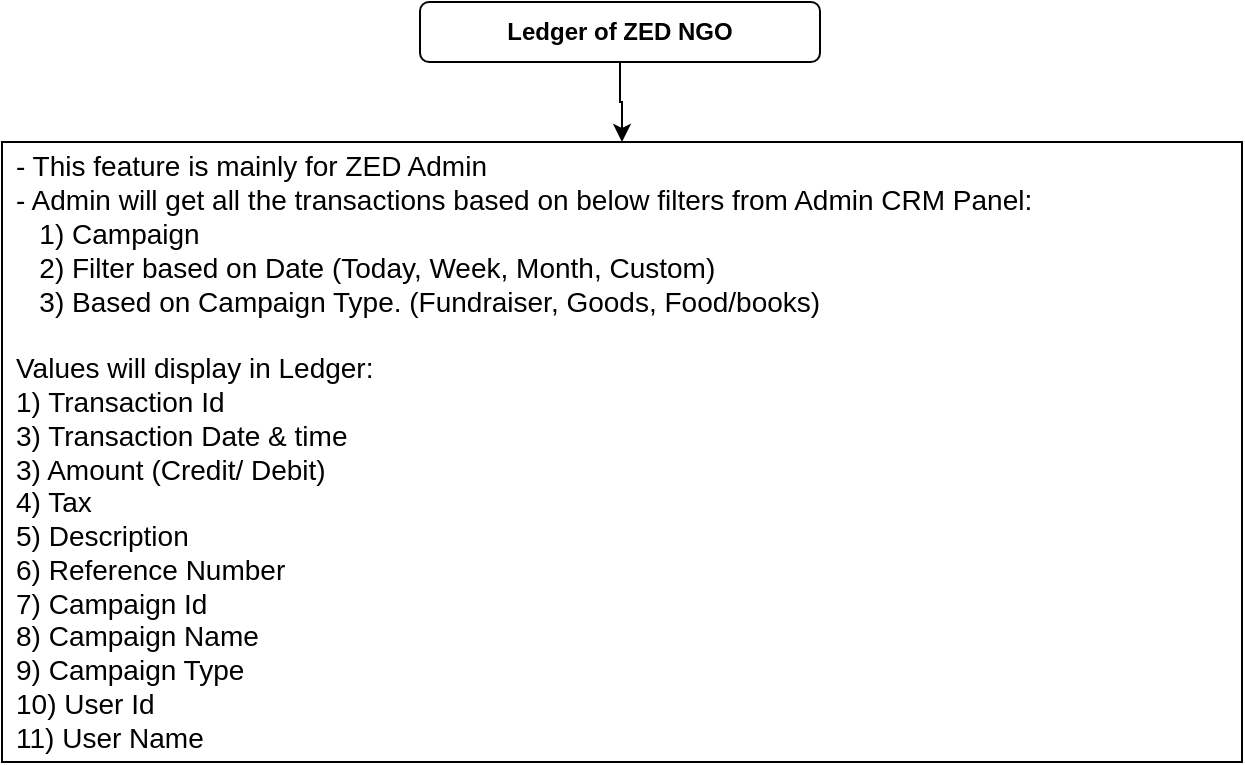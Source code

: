 <mxfile version="13.10.0" type="device"><diagram id="6Ccp86T6GnF2GHlIK3uv" name="Page-1"><mxGraphModel dx="1186" dy="636" grid="1" gridSize="10" guides="1" tooltips="1" connect="1" arrows="1" fold="1" page="1" pageScale="1" pageWidth="827" pageHeight="1169" math="0" shadow="0"><root><mxCell id="0"/><mxCell id="1" parent="0"/><mxCell id="Cf8RTDKfwlAdFZ5SLpTj-3" value="" style="edgeStyle=orthogonalEdgeStyle;rounded=0;orthogonalLoop=1;jettySize=auto;html=1;" parent="1" source="Cf8RTDKfwlAdFZ5SLpTj-1" target="Cf8RTDKfwlAdFZ5SLpTj-2" edge="1"><mxGeometry relative="1" as="geometry"/></mxCell><mxCell id="Cf8RTDKfwlAdFZ5SLpTj-1" value="&lt;b&gt;Ledger of ZED NGO&lt;/b&gt;" style="rounded=1;whiteSpace=wrap;html=1;" parent="1" vertex="1"><mxGeometry x="320" y="30" width="200" height="30" as="geometry"/></mxCell><mxCell id="Cf8RTDKfwlAdFZ5SLpTj-2" value="&lt;font style=&quot;font-size: 14px&quot;&gt;- This feature is mainly for ZED Admin&lt;br&gt;- Admin will get all the transactions based on below filters from Admin CRM Panel:&lt;br&gt;&amp;nbsp; &amp;nbsp;1) Campaign&lt;br&gt;&amp;nbsp; &amp;nbsp;2) Filter based on Date (Today, Week, Month, Custom)&amp;nbsp;&amp;nbsp;&lt;br&gt;&amp;nbsp; &amp;nbsp;3) Based on Campaign Type. (Fundraiser, Goods, Food/books)&lt;br&gt;&amp;nbsp;&lt;br&gt;Values will display in Ledger:&lt;br&gt;1) Transaction Id&lt;br&gt;3) Transaction Date &amp;amp; time&lt;br&gt;3) Amount (Credit/ Debit)&lt;br&gt;4) Tax&lt;br&gt;5) Description&lt;br&gt;6) Reference Number&lt;br&gt;7) Campaign Id&lt;br&gt;8) Campaign Name&lt;br&gt;9) Campaign Type&lt;br&gt;10) User Id&lt;br&gt;11) User Name&lt;br&gt;&lt;/font&gt;" style="rounded=0;whiteSpace=wrap;html=1;align=left;spacingLeft=5;" parent="1" vertex="1"><mxGeometry x="111" y="100" width="620" height="310" as="geometry"/></mxCell></root></mxGraphModel></diagram></mxfile>